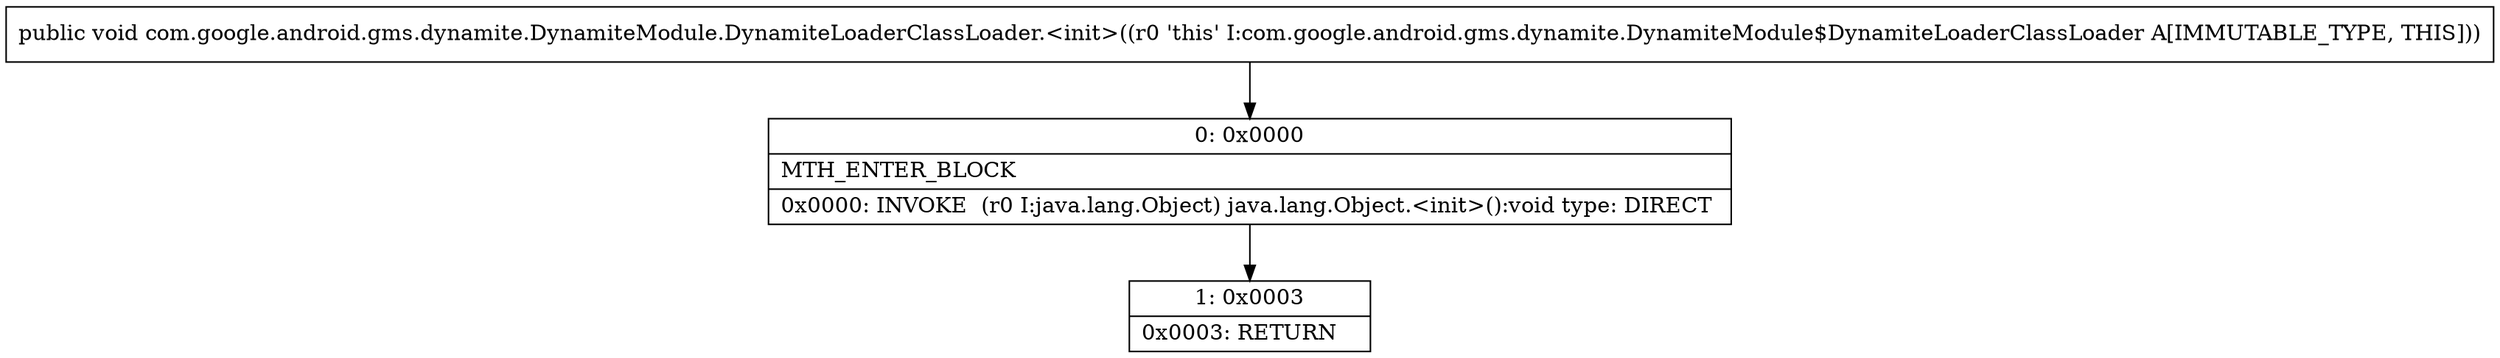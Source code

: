 digraph "CFG forcom.google.android.gms.dynamite.DynamiteModule.DynamiteLoaderClassLoader.\<init\>()V" {
Node_0 [shape=record,label="{0\:\ 0x0000|MTH_ENTER_BLOCK\l|0x0000: INVOKE  (r0 I:java.lang.Object) java.lang.Object.\<init\>():void type: DIRECT \l}"];
Node_1 [shape=record,label="{1\:\ 0x0003|0x0003: RETURN   \l}"];
MethodNode[shape=record,label="{public void com.google.android.gms.dynamite.DynamiteModule.DynamiteLoaderClassLoader.\<init\>((r0 'this' I:com.google.android.gms.dynamite.DynamiteModule$DynamiteLoaderClassLoader A[IMMUTABLE_TYPE, THIS])) }"];
MethodNode -> Node_0;
Node_0 -> Node_1;
}

